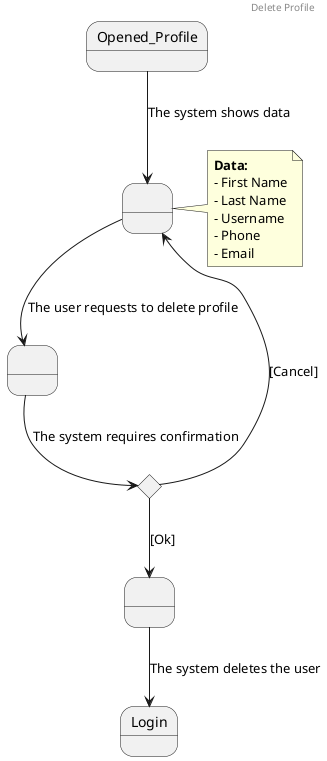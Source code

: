 @startuml

header Delete Profile

state " " as s1
state " " as s2
state " " as s3
state "Decision" as Decision <<choice>>

Opened_Profile -down-> s1 : The system shows data

note right of s1
<b>Data:</b>
- First Name
- Last Name
- Username
- Phone
- Email
end note

s1 --> s2: The user requests to delete profile
s2 --> Decision: The system requires confirmation

Decision --> s3 : [Ok]
Decision -up-> s1 : [Cancel]

s3 --> Login: The system deletes the user

@enduml